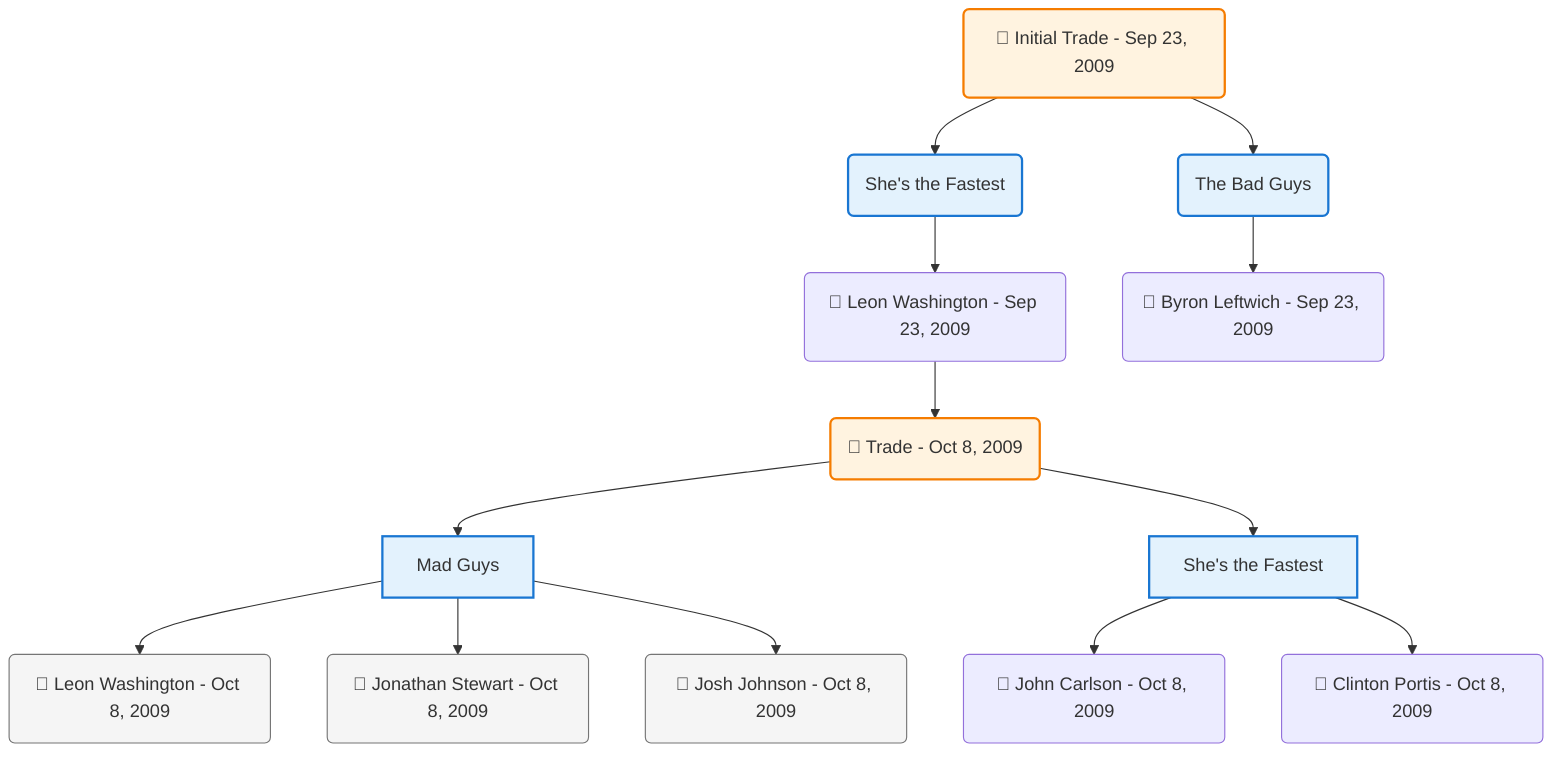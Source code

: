 flowchart TD

    TRADE_MAIN("🔄 Initial Trade - Sep 23, 2009")
    TEAM_1("She's the Fastest")
    TEAM_2("The Bad Guys")
    NODE_e2159ae3-11a2-404d-bb14-5c9f6252516c("🔄 Leon Washington - Sep 23, 2009")
    TRADE_0b8cd5d1-7674-455b-826f-b515a7ac8bca_3("🔄 Trade - Oct 8, 2009")
    TEAM_f5908944-6efd-40eb-af54-6c53004e0e2f_4["Mad Guys"]
    NODE_005c917d-55e3-4e5e-986e-d32250664d36("🔄 Leon Washington - Oct 8, 2009")
    NODE_fe13f67c-e519-4a4c-8aee-8aaf23063a80("🔄 Jonathan Stewart - Oct 8, 2009")
    NODE_6f7575c2-0315-4245-ba61-c41c2e2dfed5("🔄 Josh Johnson - Oct 8, 2009")
    TEAM_4449259f-64af-44fd-9235-1facc0926234_5["She's the Fastest"]
    NODE_53a5d3f6-2275-4eaa-95eb-9d27ae6fc171("🔄 John Carlson - Oct 8, 2009")
    NODE_ef973909-1ab1-4e36-ad3a-ab44db4210d9("🔄 Clinton Portis - Oct 8, 2009")
    NODE_6199a59d-afea-4ffe-a1f5-655f07f404ab("🔄 Byron Leftwich - Sep 23, 2009")

    TRADE_MAIN --> TEAM_1
    TRADE_MAIN --> TEAM_2
    TEAM_1 --> NODE_e2159ae3-11a2-404d-bb14-5c9f6252516c
    NODE_e2159ae3-11a2-404d-bb14-5c9f6252516c --> TRADE_0b8cd5d1-7674-455b-826f-b515a7ac8bca_3
    TRADE_0b8cd5d1-7674-455b-826f-b515a7ac8bca_3 --> TEAM_f5908944-6efd-40eb-af54-6c53004e0e2f_4
    TEAM_f5908944-6efd-40eb-af54-6c53004e0e2f_4 --> NODE_005c917d-55e3-4e5e-986e-d32250664d36
    TEAM_f5908944-6efd-40eb-af54-6c53004e0e2f_4 --> NODE_fe13f67c-e519-4a4c-8aee-8aaf23063a80
    TEAM_f5908944-6efd-40eb-af54-6c53004e0e2f_4 --> NODE_6f7575c2-0315-4245-ba61-c41c2e2dfed5
    TRADE_0b8cd5d1-7674-455b-826f-b515a7ac8bca_3 --> TEAM_4449259f-64af-44fd-9235-1facc0926234_5
    TEAM_4449259f-64af-44fd-9235-1facc0926234_5 --> NODE_53a5d3f6-2275-4eaa-95eb-9d27ae6fc171
    TEAM_4449259f-64af-44fd-9235-1facc0926234_5 --> NODE_ef973909-1ab1-4e36-ad3a-ab44db4210d9
    TEAM_2 --> NODE_6199a59d-afea-4ffe-a1f5-655f07f404ab

    %% Node styling
    classDef teamNode fill:#e3f2fd,stroke:#1976d2,stroke-width:2px
    classDef tradeNode fill:#fff3e0,stroke:#f57c00,stroke-width:2px
    classDef playerNode fill:#f3e5f5,stroke:#7b1fa2,stroke-width:1px
    classDef nonRootPlayerNode fill:#f5f5f5,stroke:#757575,stroke-width:1px
    classDef endNode fill:#ffebee,stroke:#c62828,stroke-width:2px
    classDef waiverNode fill:#e8f5e8,stroke:#388e3c,stroke-width:2px
    classDef championshipNode fill:#fff9c4,stroke:#f57f17,stroke-width:3px

    class TEAM_1,TEAM_2,TEAM_f5908944-6efd-40eb-af54-6c53004e0e2f_4,TEAM_4449259f-64af-44fd-9235-1facc0926234_5 teamNode
    class NODE_005c917d-55e3-4e5e-986e-d32250664d36,NODE_fe13f67c-e519-4a4c-8aee-8aaf23063a80,NODE_6f7575c2-0315-4245-ba61-c41c2e2dfed5 nonRootPlayerNode
    class TRADE_MAIN,TRADE_0b8cd5d1-7674-455b-826f-b515a7ac8bca_3 tradeNode